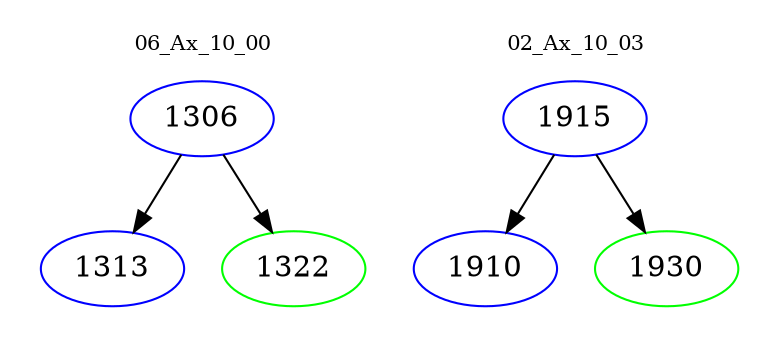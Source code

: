 digraph{
subgraph cluster_0 {
color = white
label = "06_Ax_10_00";
fontsize=10;
T0_1306 [label="1306", color="blue"]
T0_1306 -> T0_1313 [color="black"]
T0_1313 [label="1313", color="blue"]
T0_1306 -> T0_1322 [color="black"]
T0_1322 [label="1322", color="green"]
}
subgraph cluster_1 {
color = white
label = "02_Ax_10_03";
fontsize=10;
T1_1915 [label="1915", color="blue"]
T1_1915 -> T1_1910 [color="black"]
T1_1910 [label="1910", color="blue"]
T1_1915 -> T1_1930 [color="black"]
T1_1930 [label="1930", color="green"]
}
}
